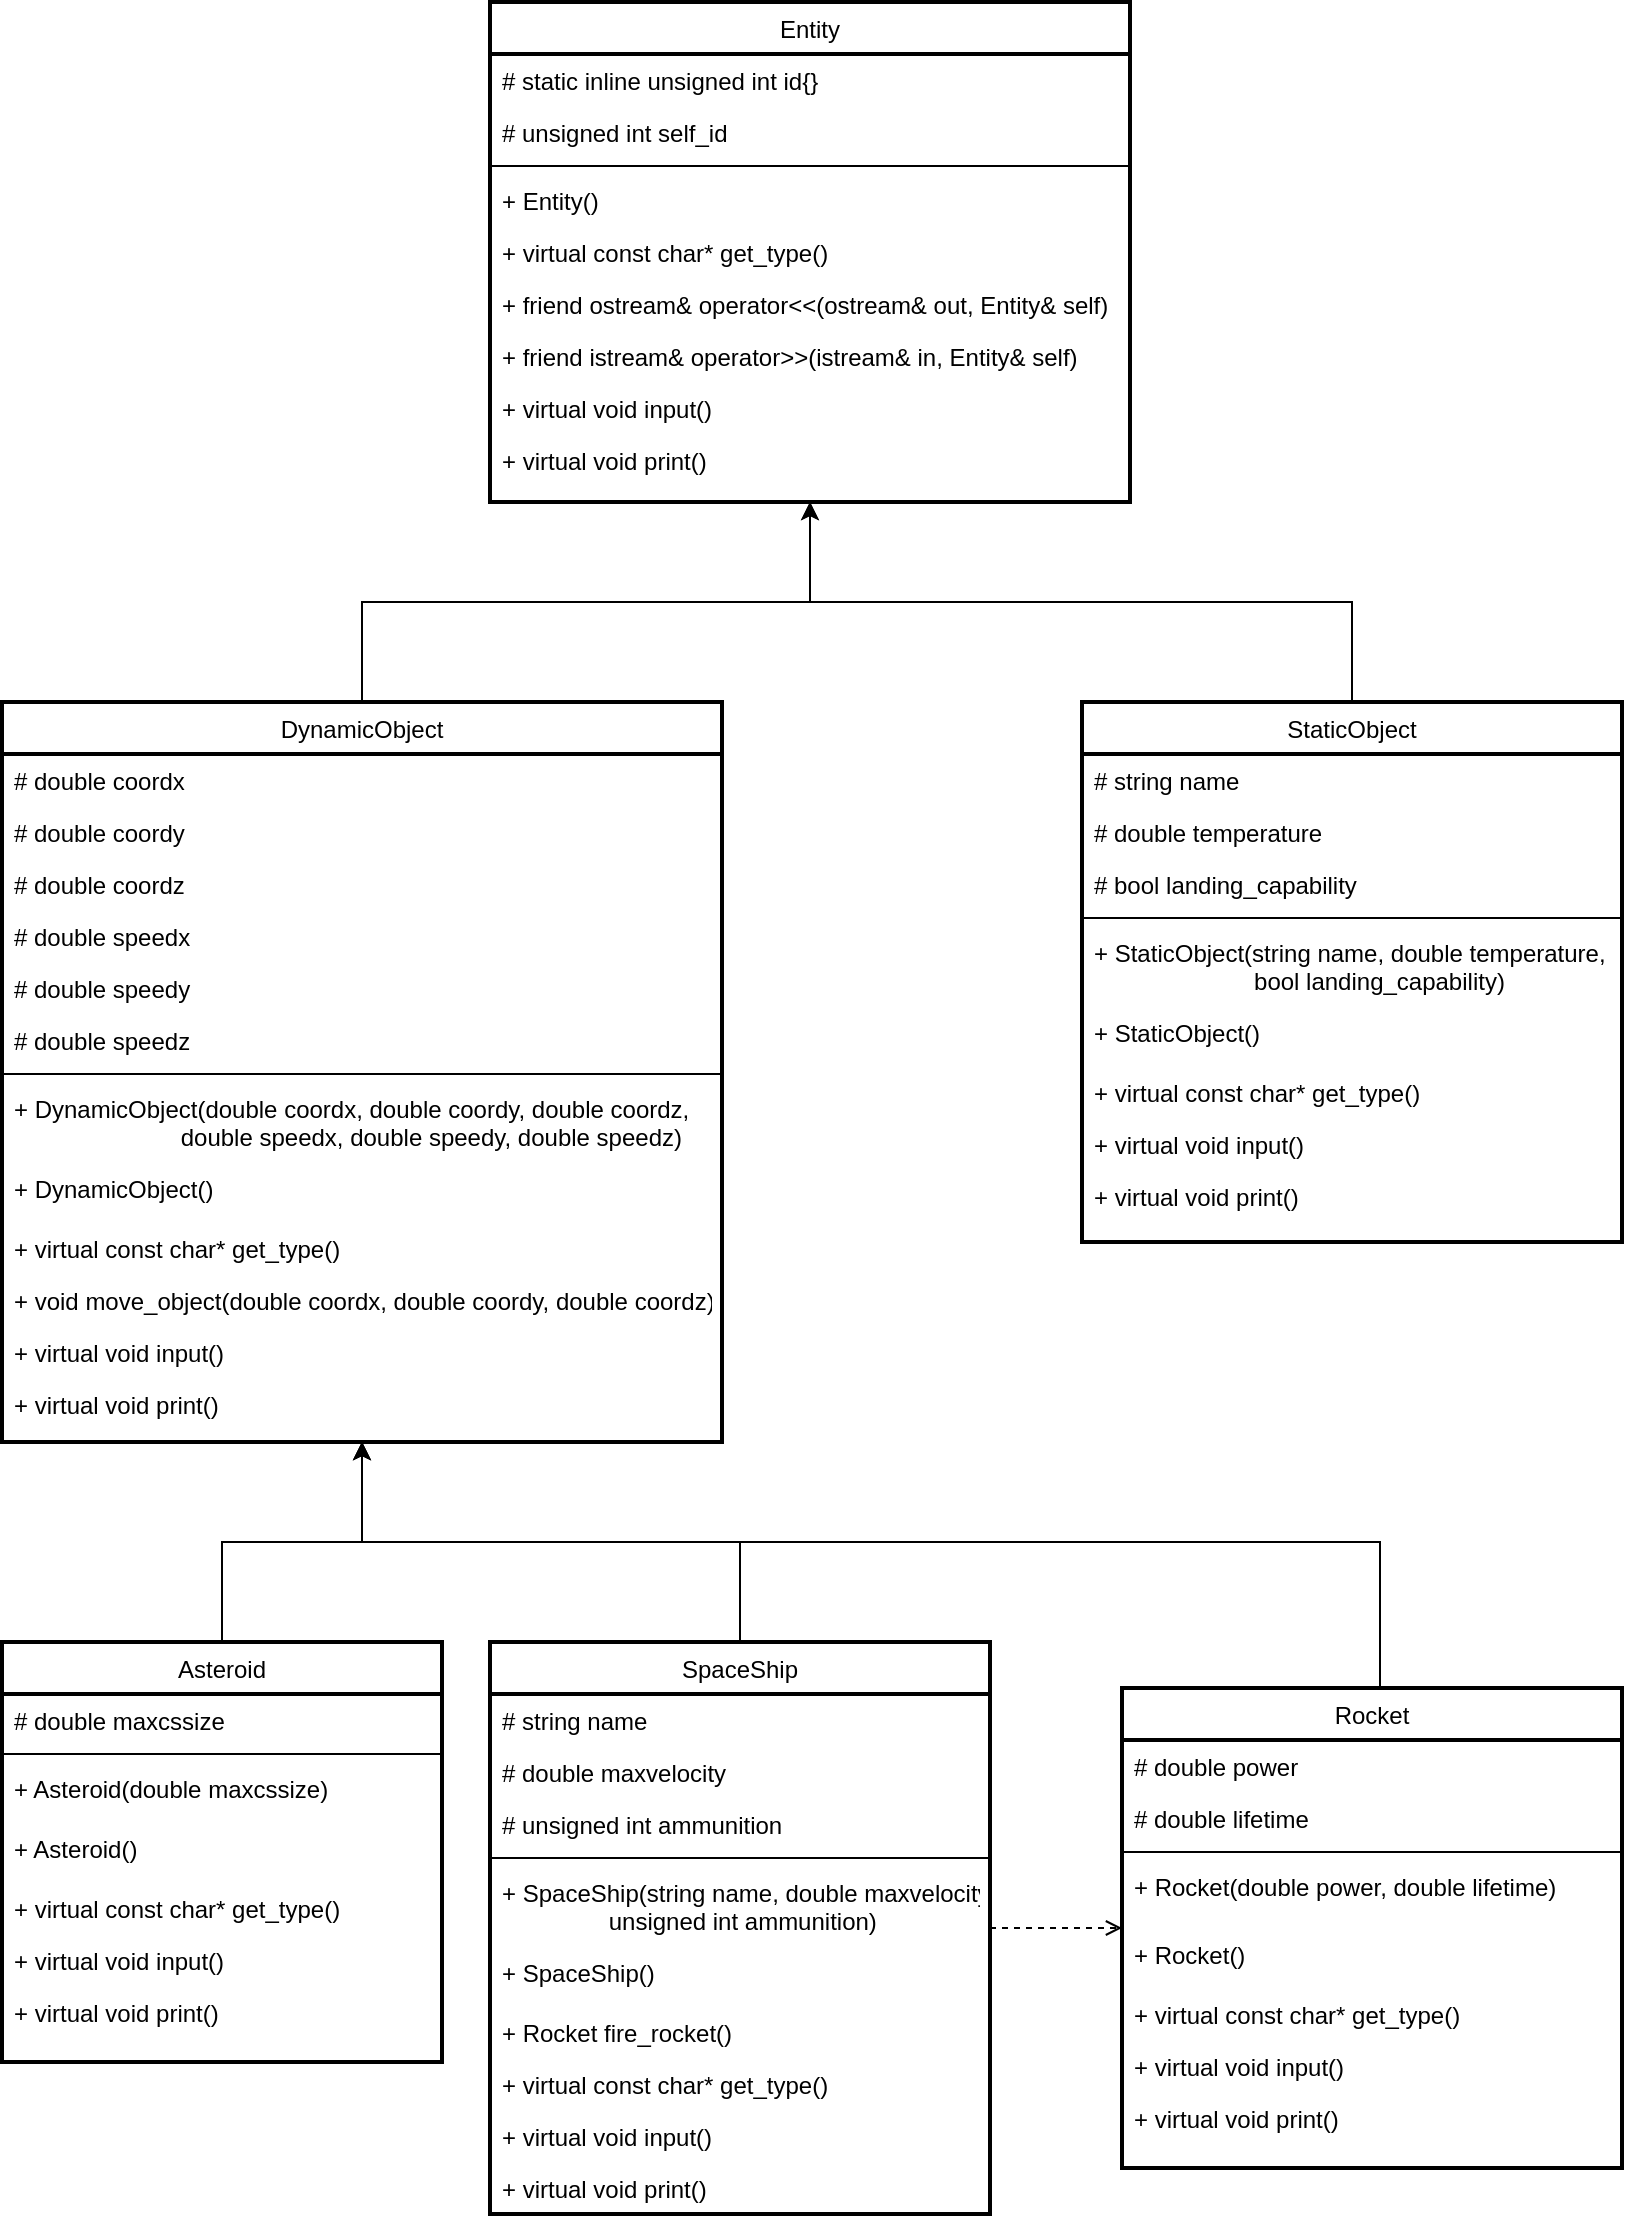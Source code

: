 <mxfile version="21.3.2" type="device">
  <diagram name="Страница 1" id="rWSBaZONI_ujTavnjbfF">
    <mxGraphModel dx="1009" dy="550" grid="1" gridSize="10" guides="1" tooltips="1" connect="1" arrows="1" fold="1" page="1" pageScale="1" pageWidth="827" pageHeight="1169" background="#FFFFFF" math="0" shadow="0">
      <root>
        <mxCell id="0" />
        <mxCell id="1" parent="0" />
        <mxCell id="entmrdIzcoo0nh64UQ4R-2" value="Entity" style="swimlane;fontStyle=0;align=center;verticalAlign=top;childLayout=stackLayout;horizontal=1;startSize=26;horizontalStack=0;resizeParent=1;resizeLast=0;collapsible=1;marginBottom=0;rounded=0;shadow=0;strokeWidth=2;" vertex="1" parent="1">
          <mxGeometry x="254" y="40" width="320" height="250" as="geometry">
            <mxRectangle x="230" y="140" width="160" height="26" as="alternateBounds" />
          </mxGeometry>
        </mxCell>
        <mxCell id="entmrdIzcoo0nh64UQ4R-3" value="# static inline unsigned int id{} " style="text;align=left;verticalAlign=top;spacingLeft=4;spacingRight=4;overflow=hidden;rotatable=0;points=[[0,0.5],[1,0.5]];portConstraint=eastwest;" vertex="1" parent="entmrdIzcoo0nh64UQ4R-2">
          <mxGeometry y="26" width="320" height="26" as="geometry" />
        </mxCell>
        <mxCell id="entmrdIzcoo0nh64UQ4R-10" value="# unsigned int self_id" style="text;align=left;verticalAlign=top;spacingLeft=4;spacingRight=4;overflow=hidden;rotatable=0;points=[[0,0.5],[1,0.5]];portConstraint=eastwest;" vertex="1" parent="entmrdIzcoo0nh64UQ4R-2">
          <mxGeometry y="52" width="320" height="26" as="geometry" />
        </mxCell>
        <mxCell id="entmrdIzcoo0nh64UQ4R-4" value="" style="line;html=1;strokeWidth=1;align=left;verticalAlign=middle;spacingTop=-1;spacingLeft=3;spacingRight=3;rotatable=0;labelPosition=right;points=[];portConstraint=eastwest;" vertex="1" parent="entmrdIzcoo0nh64UQ4R-2">
          <mxGeometry y="78" width="320" height="8" as="geometry" />
        </mxCell>
        <mxCell id="entmrdIzcoo0nh64UQ4R-5" value="+ Entity()" style="text;align=left;verticalAlign=top;spacingLeft=4;spacingRight=4;overflow=hidden;rotatable=0;points=[[0,0.5],[1,0.5]];portConstraint=eastwest;" vertex="1" parent="entmrdIzcoo0nh64UQ4R-2">
          <mxGeometry y="86" width="320" height="26" as="geometry" />
        </mxCell>
        <mxCell id="entmrdIzcoo0nh64UQ4R-6" value="+ virtual const char* get_type()" style="text;align=left;verticalAlign=top;spacingLeft=4;spacingRight=4;overflow=hidden;rotatable=0;points=[[0,0.5],[1,0.5]];portConstraint=eastwest;rounded=0;shadow=0;html=0;" vertex="1" parent="entmrdIzcoo0nh64UQ4R-2">
          <mxGeometry y="112" width="320" height="26" as="geometry" />
        </mxCell>
        <mxCell id="entmrdIzcoo0nh64UQ4R-7" value="+ friend ostream&amp; operator&lt;&lt;(ostream&amp; out, Entity&amp; self)" style="text;align=left;verticalAlign=top;spacingLeft=4;spacingRight=4;overflow=hidden;rotatable=0;points=[[0,0.5],[1,0.5]];portConstraint=eastwest;rounded=0;shadow=0;html=0;" vertex="1" parent="entmrdIzcoo0nh64UQ4R-2">
          <mxGeometry y="138" width="320" height="26" as="geometry" />
        </mxCell>
        <mxCell id="entmrdIzcoo0nh64UQ4R-8" value="+ friend istream&amp; operator&gt;&gt;(istream&amp; in, Entity&amp; self) &#xa;" style="text;align=left;verticalAlign=top;spacingLeft=4;spacingRight=4;overflow=hidden;rotatable=0;points=[[0,0.5],[1,0.5]];portConstraint=eastwest;rounded=0;shadow=0;html=0;" vertex="1" parent="entmrdIzcoo0nh64UQ4R-2">
          <mxGeometry y="164" width="320" height="26" as="geometry" />
        </mxCell>
        <mxCell id="entmrdIzcoo0nh64UQ4R-9" value="+ virtual void input() " style="text;align=left;verticalAlign=top;spacingLeft=4;spacingRight=4;overflow=hidden;rotatable=0;points=[[0,0.5],[1,0.5]];portConstraint=eastwest;rounded=0;shadow=0;html=0;" vertex="1" parent="entmrdIzcoo0nh64UQ4R-2">
          <mxGeometry y="190" width="320" height="26" as="geometry" />
        </mxCell>
        <mxCell id="entmrdIzcoo0nh64UQ4R-11" value="+ virtual void print() " style="text;align=left;verticalAlign=top;spacingLeft=4;spacingRight=4;overflow=hidden;rotatable=0;points=[[0,0.5],[1,0.5]];portConstraint=eastwest;rounded=0;shadow=0;html=0;" vertex="1" parent="entmrdIzcoo0nh64UQ4R-2">
          <mxGeometry y="216" width="320" height="26" as="geometry" />
        </mxCell>
        <mxCell id="entmrdIzcoo0nh64UQ4R-26" style="edgeStyle=orthogonalEdgeStyle;rounded=0;orthogonalLoop=1;jettySize=auto;html=1;entryX=0.5;entryY=1;entryDx=0;entryDy=0;" edge="1" parent="1" source="entmrdIzcoo0nh64UQ4R-12" target="entmrdIzcoo0nh64UQ4R-2">
          <mxGeometry relative="1" as="geometry" />
        </mxCell>
        <mxCell id="entmrdIzcoo0nh64UQ4R-12" value="DynamicObject" style="swimlane;fontStyle=0;align=center;verticalAlign=top;childLayout=stackLayout;horizontal=1;startSize=26;horizontalStack=0;resizeParent=1;resizeLast=0;collapsible=1;marginBottom=0;rounded=0;shadow=0;strokeWidth=2;" vertex="1" parent="1">
          <mxGeometry x="10" y="390" width="360" height="370" as="geometry">
            <mxRectangle x="230" y="140" width="160" height="26" as="alternateBounds" />
          </mxGeometry>
        </mxCell>
        <mxCell id="entmrdIzcoo0nh64UQ4R-23" value="# double coordx" style="text;align=left;verticalAlign=top;spacingLeft=4;spacingRight=4;overflow=hidden;rotatable=0;points=[[0,0.5],[1,0.5]];portConstraint=eastwest;" vertex="1" parent="entmrdIzcoo0nh64UQ4R-12">
          <mxGeometry y="26" width="360" height="26" as="geometry" />
        </mxCell>
        <mxCell id="entmrdIzcoo0nh64UQ4R-24" value="# double coordy" style="text;align=left;verticalAlign=top;spacingLeft=4;spacingRight=4;overflow=hidden;rotatable=0;points=[[0,0.5],[1,0.5]];portConstraint=eastwest;" vertex="1" parent="entmrdIzcoo0nh64UQ4R-12">
          <mxGeometry y="52" width="360" height="26" as="geometry" />
        </mxCell>
        <mxCell id="entmrdIzcoo0nh64UQ4R-25" value="# double coordz" style="text;align=left;verticalAlign=top;spacingLeft=4;spacingRight=4;overflow=hidden;rotatable=0;points=[[0,0.5],[1,0.5]];portConstraint=eastwest;" vertex="1" parent="entmrdIzcoo0nh64UQ4R-12">
          <mxGeometry y="78" width="360" height="26" as="geometry" />
        </mxCell>
        <mxCell id="entmrdIzcoo0nh64UQ4R-13" value="# double speedx" style="text;align=left;verticalAlign=top;spacingLeft=4;spacingRight=4;overflow=hidden;rotatable=0;points=[[0,0.5],[1,0.5]];portConstraint=eastwest;" vertex="1" parent="entmrdIzcoo0nh64UQ4R-12">
          <mxGeometry y="104" width="360" height="26" as="geometry" />
        </mxCell>
        <mxCell id="entmrdIzcoo0nh64UQ4R-14" value="# double speedy" style="text;align=left;verticalAlign=top;spacingLeft=4;spacingRight=4;overflow=hidden;rotatable=0;points=[[0,0.5],[1,0.5]];portConstraint=eastwest;" vertex="1" parent="entmrdIzcoo0nh64UQ4R-12">
          <mxGeometry y="130" width="360" height="26" as="geometry" />
        </mxCell>
        <mxCell id="entmrdIzcoo0nh64UQ4R-22" value="# double speedz" style="text;align=left;verticalAlign=top;spacingLeft=4;spacingRight=4;overflow=hidden;rotatable=0;points=[[0,0.5],[1,0.5]];portConstraint=eastwest;" vertex="1" parent="entmrdIzcoo0nh64UQ4R-12">
          <mxGeometry y="156" width="360" height="26" as="geometry" />
        </mxCell>
        <mxCell id="entmrdIzcoo0nh64UQ4R-15" value="" style="line;html=1;strokeWidth=1;align=left;verticalAlign=middle;spacingTop=-1;spacingLeft=3;spacingRight=3;rotatable=0;labelPosition=right;points=[];portConstraint=eastwest;" vertex="1" parent="entmrdIzcoo0nh64UQ4R-12">
          <mxGeometry y="182" width="360" height="8" as="geometry" />
        </mxCell>
        <mxCell id="entmrdIzcoo0nh64UQ4R-16" value="+ DynamicObject(double coordx, double coordy, double coordz,&#xa;                         double speedx, double speedy, double speedz)" style="text;align=left;verticalAlign=top;spacingLeft=4;spacingRight=4;overflow=hidden;rotatable=0;points=[[0,0.5],[1,0.5]];portConstraint=eastwest;" vertex="1" parent="entmrdIzcoo0nh64UQ4R-12">
          <mxGeometry y="190" width="360" height="40" as="geometry" />
        </mxCell>
        <mxCell id="entmrdIzcoo0nh64UQ4R-28" value="+ DynamicObject()" style="text;align=left;verticalAlign=top;spacingLeft=4;spacingRight=4;overflow=hidden;rotatable=0;points=[[0,0.5],[1,0.5]];portConstraint=eastwest;" vertex="1" parent="entmrdIzcoo0nh64UQ4R-12">
          <mxGeometry y="230" width="360" height="30" as="geometry" />
        </mxCell>
        <mxCell id="entmrdIzcoo0nh64UQ4R-17" value="+ virtual const char* get_type()" style="text;align=left;verticalAlign=top;spacingLeft=4;spacingRight=4;overflow=hidden;rotatable=0;points=[[0,0.5],[1,0.5]];portConstraint=eastwest;rounded=0;shadow=0;html=0;" vertex="1" parent="entmrdIzcoo0nh64UQ4R-12">
          <mxGeometry y="260" width="360" height="26" as="geometry" />
        </mxCell>
        <mxCell id="entmrdIzcoo0nh64UQ4R-29" value="+ void move_object(double coordx, double coordy, double coordz)" style="text;align=left;verticalAlign=top;spacingLeft=4;spacingRight=4;overflow=hidden;rotatable=0;points=[[0,0.5],[1,0.5]];portConstraint=eastwest;rounded=0;shadow=0;html=0;" vertex="1" parent="entmrdIzcoo0nh64UQ4R-12">
          <mxGeometry y="286" width="360" height="26" as="geometry" />
        </mxCell>
        <mxCell id="entmrdIzcoo0nh64UQ4R-20" value="+ virtual void input() " style="text;align=left;verticalAlign=top;spacingLeft=4;spacingRight=4;overflow=hidden;rotatable=0;points=[[0,0.5],[1,0.5]];portConstraint=eastwest;rounded=0;shadow=0;html=0;" vertex="1" parent="entmrdIzcoo0nh64UQ4R-12">
          <mxGeometry y="312" width="360" height="26" as="geometry" />
        </mxCell>
        <mxCell id="entmrdIzcoo0nh64UQ4R-21" value="+ virtual void print() " style="text;align=left;verticalAlign=top;spacingLeft=4;spacingRight=4;overflow=hidden;rotatable=0;points=[[0,0.5],[1,0.5]];portConstraint=eastwest;rounded=0;shadow=0;html=0;" vertex="1" parent="entmrdIzcoo0nh64UQ4R-12">
          <mxGeometry y="338" width="360" height="26" as="geometry" />
        </mxCell>
        <mxCell id="entmrdIzcoo0nh64UQ4R-44" style="edgeStyle=orthogonalEdgeStyle;rounded=0;orthogonalLoop=1;jettySize=auto;html=1;entryX=0.5;entryY=1;entryDx=0;entryDy=0;" edge="1" parent="1" source="entmrdIzcoo0nh64UQ4R-30" target="entmrdIzcoo0nh64UQ4R-2">
          <mxGeometry relative="1" as="geometry" />
        </mxCell>
        <mxCell id="entmrdIzcoo0nh64UQ4R-30" value="StaticObject" style="swimlane;fontStyle=0;align=center;verticalAlign=top;childLayout=stackLayout;horizontal=1;startSize=26;horizontalStack=0;resizeParent=1;resizeLast=0;collapsible=1;marginBottom=0;rounded=0;shadow=0;strokeWidth=2;" vertex="1" parent="1">
          <mxGeometry x="550" y="390" width="270" height="270" as="geometry">
            <mxRectangle x="230" y="140" width="160" height="26" as="alternateBounds" />
          </mxGeometry>
        </mxCell>
        <mxCell id="entmrdIzcoo0nh64UQ4R-31" value="# string name" style="text;align=left;verticalAlign=top;spacingLeft=4;spacingRight=4;overflow=hidden;rotatable=0;points=[[0,0.5],[1,0.5]];portConstraint=eastwest;" vertex="1" parent="entmrdIzcoo0nh64UQ4R-30">
          <mxGeometry y="26" width="270" height="26" as="geometry" />
        </mxCell>
        <mxCell id="entmrdIzcoo0nh64UQ4R-32" value="# double temperature" style="text;align=left;verticalAlign=top;spacingLeft=4;spacingRight=4;overflow=hidden;rotatable=0;points=[[0,0.5],[1,0.5]];portConstraint=eastwest;" vertex="1" parent="entmrdIzcoo0nh64UQ4R-30">
          <mxGeometry y="52" width="270" height="26" as="geometry" />
        </mxCell>
        <mxCell id="entmrdIzcoo0nh64UQ4R-33" value="# bool landing_capability" style="text;align=left;verticalAlign=top;spacingLeft=4;spacingRight=4;overflow=hidden;rotatable=0;points=[[0,0.5],[1,0.5]];portConstraint=eastwest;" vertex="1" parent="entmrdIzcoo0nh64UQ4R-30">
          <mxGeometry y="78" width="270" height="26" as="geometry" />
        </mxCell>
        <mxCell id="entmrdIzcoo0nh64UQ4R-37" value="" style="line;html=1;strokeWidth=1;align=left;verticalAlign=middle;spacingTop=-1;spacingLeft=3;spacingRight=3;rotatable=0;labelPosition=right;points=[];portConstraint=eastwest;" vertex="1" parent="entmrdIzcoo0nh64UQ4R-30">
          <mxGeometry y="104" width="270" height="8" as="geometry" />
        </mxCell>
        <mxCell id="entmrdIzcoo0nh64UQ4R-38" value="+ StaticObject(string name, double temperature, &#xa;                        bool landing_capability)" style="text;align=left;verticalAlign=top;spacingLeft=4;spacingRight=4;overflow=hidden;rotatable=0;points=[[0,0.5],[1,0.5]];portConstraint=eastwest;" vertex="1" parent="entmrdIzcoo0nh64UQ4R-30">
          <mxGeometry y="112" width="270" height="40" as="geometry" />
        </mxCell>
        <mxCell id="entmrdIzcoo0nh64UQ4R-39" value="+ StaticObject()" style="text;align=left;verticalAlign=top;spacingLeft=4;spacingRight=4;overflow=hidden;rotatable=0;points=[[0,0.5],[1,0.5]];portConstraint=eastwest;" vertex="1" parent="entmrdIzcoo0nh64UQ4R-30">
          <mxGeometry y="152" width="270" height="30" as="geometry" />
        </mxCell>
        <mxCell id="entmrdIzcoo0nh64UQ4R-40" value="+ virtual const char* get_type()" style="text;align=left;verticalAlign=top;spacingLeft=4;spacingRight=4;overflow=hidden;rotatable=0;points=[[0,0.5],[1,0.5]];portConstraint=eastwest;rounded=0;shadow=0;html=0;" vertex="1" parent="entmrdIzcoo0nh64UQ4R-30">
          <mxGeometry y="182" width="270" height="26" as="geometry" />
        </mxCell>
        <mxCell id="entmrdIzcoo0nh64UQ4R-42" value="+ virtual void input() " style="text;align=left;verticalAlign=top;spacingLeft=4;spacingRight=4;overflow=hidden;rotatable=0;points=[[0,0.5],[1,0.5]];portConstraint=eastwest;rounded=0;shadow=0;html=0;" vertex="1" parent="entmrdIzcoo0nh64UQ4R-30">
          <mxGeometry y="208" width="270" height="26" as="geometry" />
        </mxCell>
        <mxCell id="entmrdIzcoo0nh64UQ4R-43" value="+ virtual void print() " style="text;align=left;verticalAlign=top;spacingLeft=4;spacingRight=4;overflow=hidden;rotatable=0;points=[[0,0.5],[1,0.5]];portConstraint=eastwest;rounded=0;shadow=0;html=0;" vertex="1" parent="entmrdIzcoo0nh64UQ4R-30">
          <mxGeometry y="234" width="270" height="26" as="geometry" />
        </mxCell>
        <mxCell id="entmrdIzcoo0nh64UQ4R-59" style="edgeStyle=orthogonalEdgeStyle;rounded=0;orthogonalLoop=1;jettySize=auto;html=1;" edge="1" parent="1" source="entmrdIzcoo0nh64UQ4R-45" target="entmrdIzcoo0nh64UQ4R-12">
          <mxGeometry relative="1" as="geometry" />
        </mxCell>
        <mxCell id="entmrdIzcoo0nh64UQ4R-45" value="Asteroid" style="swimlane;fontStyle=0;align=center;verticalAlign=top;childLayout=stackLayout;horizontal=1;startSize=26;horizontalStack=0;resizeParent=1;resizeLast=0;collapsible=1;marginBottom=0;rounded=0;shadow=0;strokeWidth=2;" vertex="1" parent="1">
          <mxGeometry x="10" y="860" width="220" height="210" as="geometry">
            <mxRectangle x="230" y="140" width="160" height="26" as="alternateBounds" />
          </mxGeometry>
        </mxCell>
        <mxCell id="entmrdIzcoo0nh64UQ4R-46" value="# double maxcssize" style="text;align=left;verticalAlign=top;spacingLeft=4;spacingRight=4;overflow=hidden;rotatable=0;points=[[0,0.5],[1,0.5]];portConstraint=eastwest;" vertex="1" parent="entmrdIzcoo0nh64UQ4R-45">
          <mxGeometry y="26" width="220" height="26" as="geometry" />
        </mxCell>
        <mxCell id="entmrdIzcoo0nh64UQ4R-52" value="" style="line;html=1;strokeWidth=1;align=left;verticalAlign=middle;spacingTop=-1;spacingLeft=3;spacingRight=3;rotatable=0;labelPosition=right;points=[];portConstraint=eastwest;" vertex="1" parent="entmrdIzcoo0nh64UQ4R-45">
          <mxGeometry y="52" width="220" height="8" as="geometry" />
        </mxCell>
        <mxCell id="entmrdIzcoo0nh64UQ4R-53" value="+ Asteroid(double maxcssize)" style="text;align=left;verticalAlign=top;spacingLeft=4;spacingRight=4;overflow=hidden;rotatable=0;points=[[0,0.5],[1,0.5]];portConstraint=eastwest;" vertex="1" parent="entmrdIzcoo0nh64UQ4R-45">
          <mxGeometry y="60" width="220" height="30" as="geometry" />
        </mxCell>
        <mxCell id="entmrdIzcoo0nh64UQ4R-54" value="+ Asteroid()" style="text;align=left;verticalAlign=top;spacingLeft=4;spacingRight=4;overflow=hidden;rotatable=0;points=[[0,0.5],[1,0.5]];portConstraint=eastwest;" vertex="1" parent="entmrdIzcoo0nh64UQ4R-45">
          <mxGeometry y="90" width="220" height="30" as="geometry" />
        </mxCell>
        <mxCell id="entmrdIzcoo0nh64UQ4R-55" value="+ virtual const char* get_type()" style="text;align=left;verticalAlign=top;spacingLeft=4;spacingRight=4;overflow=hidden;rotatable=0;points=[[0,0.5],[1,0.5]];portConstraint=eastwest;rounded=0;shadow=0;html=0;" vertex="1" parent="entmrdIzcoo0nh64UQ4R-45">
          <mxGeometry y="120" width="220" height="26" as="geometry" />
        </mxCell>
        <mxCell id="entmrdIzcoo0nh64UQ4R-57" value="+ virtual void input() " style="text;align=left;verticalAlign=top;spacingLeft=4;spacingRight=4;overflow=hidden;rotatable=0;points=[[0,0.5],[1,0.5]];portConstraint=eastwest;rounded=0;shadow=0;html=0;" vertex="1" parent="entmrdIzcoo0nh64UQ4R-45">
          <mxGeometry y="146" width="220" height="26" as="geometry" />
        </mxCell>
        <mxCell id="entmrdIzcoo0nh64UQ4R-58" value="+ virtual void print() " style="text;align=left;verticalAlign=top;spacingLeft=4;spacingRight=4;overflow=hidden;rotatable=0;points=[[0,0.5],[1,0.5]];portConstraint=eastwest;rounded=0;shadow=0;html=0;" vertex="1" parent="entmrdIzcoo0nh64UQ4R-45">
          <mxGeometry y="172" width="220" height="26" as="geometry" />
        </mxCell>
        <mxCell id="entmrdIzcoo0nh64UQ4R-70" style="edgeStyle=orthogonalEdgeStyle;rounded=0;orthogonalLoop=1;jettySize=auto;html=1;" edge="1" parent="1" source="entmrdIzcoo0nh64UQ4R-60" target="entmrdIzcoo0nh64UQ4R-12">
          <mxGeometry relative="1" as="geometry" />
        </mxCell>
        <mxCell id="entmrdIzcoo0nh64UQ4R-85" style="edgeStyle=orthogonalEdgeStyle;rounded=0;orthogonalLoop=1;jettySize=auto;html=1;dashed=1;endArrow=open;endFill=0;" edge="1" parent="1" source="entmrdIzcoo0nh64UQ4R-60" target="entmrdIzcoo0nh64UQ4R-72">
          <mxGeometry relative="1" as="geometry" />
        </mxCell>
        <mxCell id="entmrdIzcoo0nh64UQ4R-60" value="SpaceShip" style="swimlane;fontStyle=0;align=center;verticalAlign=top;childLayout=stackLayout;horizontal=1;startSize=26;horizontalStack=0;resizeParent=1;resizeLast=0;collapsible=1;marginBottom=0;rounded=0;shadow=0;strokeWidth=2;" vertex="1" parent="1">
          <mxGeometry x="254" y="860" width="250" height="286" as="geometry">
            <mxRectangle x="230" y="140" width="160" height="26" as="alternateBounds" />
          </mxGeometry>
        </mxCell>
        <mxCell id="entmrdIzcoo0nh64UQ4R-68" value="# string name" style="text;align=left;verticalAlign=top;spacingLeft=4;spacingRight=4;overflow=hidden;rotatable=0;points=[[0,0.5],[1,0.5]];portConstraint=eastwest;" vertex="1" parent="entmrdIzcoo0nh64UQ4R-60">
          <mxGeometry y="26" width="250" height="26" as="geometry" />
        </mxCell>
        <mxCell id="entmrdIzcoo0nh64UQ4R-61" value="# double maxvelocity" style="text;align=left;verticalAlign=top;spacingLeft=4;spacingRight=4;overflow=hidden;rotatable=0;points=[[0,0.5],[1,0.5]];portConstraint=eastwest;" vertex="1" parent="entmrdIzcoo0nh64UQ4R-60">
          <mxGeometry y="52" width="250" height="26" as="geometry" />
        </mxCell>
        <mxCell id="entmrdIzcoo0nh64UQ4R-69" value="# unsigned int ammunition" style="text;align=left;verticalAlign=top;spacingLeft=4;spacingRight=4;overflow=hidden;rotatable=0;points=[[0,0.5],[1,0.5]];portConstraint=eastwest;" vertex="1" parent="entmrdIzcoo0nh64UQ4R-60">
          <mxGeometry y="78" width="250" height="26" as="geometry" />
        </mxCell>
        <mxCell id="entmrdIzcoo0nh64UQ4R-62" value="" style="line;html=1;strokeWidth=1;align=left;verticalAlign=middle;spacingTop=-1;spacingLeft=3;spacingRight=3;rotatable=0;labelPosition=right;points=[];portConstraint=eastwest;" vertex="1" parent="entmrdIzcoo0nh64UQ4R-60">
          <mxGeometry y="104" width="250" height="8" as="geometry" />
        </mxCell>
        <mxCell id="entmrdIzcoo0nh64UQ4R-63" value="+ SpaceShip(string name, double maxvelocity, &#xa;                unsigned int ammunition)" style="text;align=left;verticalAlign=top;spacingLeft=4;spacingRight=4;overflow=hidden;rotatable=0;points=[[0,0.5],[1,0.5]];portConstraint=eastwest;" vertex="1" parent="entmrdIzcoo0nh64UQ4R-60">
          <mxGeometry y="112" width="250" height="40" as="geometry" />
        </mxCell>
        <mxCell id="entmrdIzcoo0nh64UQ4R-64" value="+ SpaceShip()" style="text;align=left;verticalAlign=top;spacingLeft=4;spacingRight=4;overflow=hidden;rotatable=0;points=[[0,0.5],[1,0.5]];portConstraint=eastwest;" vertex="1" parent="entmrdIzcoo0nh64UQ4R-60">
          <mxGeometry y="152" width="250" height="30" as="geometry" />
        </mxCell>
        <mxCell id="entmrdIzcoo0nh64UQ4R-71" value="+ Rocket fire_rocket()" style="text;align=left;verticalAlign=top;spacingLeft=4;spacingRight=4;overflow=hidden;rotatable=0;points=[[0,0.5],[1,0.5]];portConstraint=eastwest;rounded=0;shadow=0;html=0;" vertex="1" parent="entmrdIzcoo0nh64UQ4R-60">
          <mxGeometry y="182" width="250" height="26" as="geometry" />
        </mxCell>
        <mxCell id="entmrdIzcoo0nh64UQ4R-65" value="+ virtual const char* get_type()" style="text;align=left;verticalAlign=top;spacingLeft=4;spacingRight=4;overflow=hidden;rotatable=0;points=[[0,0.5],[1,0.5]];portConstraint=eastwest;rounded=0;shadow=0;html=0;" vertex="1" parent="entmrdIzcoo0nh64UQ4R-60">
          <mxGeometry y="208" width="250" height="26" as="geometry" />
        </mxCell>
        <mxCell id="entmrdIzcoo0nh64UQ4R-66" value="+ virtual void input() " style="text;align=left;verticalAlign=top;spacingLeft=4;spacingRight=4;overflow=hidden;rotatable=0;points=[[0,0.5],[1,0.5]];portConstraint=eastwest;rounded=0;shadow=0;html=0;" vertex="1" parent="entmrdIzcoo0nh64UQ4R-60">
          <mxGeometry y="234" width="250" height="26" as="geometry" />
        </mxCell>
        <mxCell id="entmrdIzcoo0nh64UQ4R-67" value="+ virtual void print() " style="text;align=left;verticalAlign=top;spacingLeft=4;spacingRight=4;overflow=hidden;rotatable=0;points=[[0,0.5],[1,0.5]];portConstraint=eastwest;rounded=0;shadow=0;html=0;" vertex="1" parent="entmrdIzcoo0nh64UQ4R-60">
          <mxGeometry y="260" width="250" height="26" as="geometry" />
        </mxCell>
        <mxCell id="entmrdIzcoo0nh64UQ4R-83" style="edgeStyle=orthogonalEdgeStyle;rounded=0;orthogonalLoop=1;jettySize=auto;html=1;" edge="1" parent="1" source="entmrdIzcoo0nh64UQ4R-72" target="entmrdIzcoo0nh64UQ4R-12">
          <mxGeometry relative="1" as="geometry">
            <Array as="points">
              <mxPoint x="699" y="810" />
              <mxPoint x="190" y="810" />
            </Array>
          </mxGeometry>
        </mxCell>
        <mxCell id="entmrdIzcoo0nh64UQ4R-72" value="Rocket" style="swimlane;fontStyle=0;align=center;verticalAlign=top;childLayout=stackLayout;horizontal=1;startSize=26;horizontalStack=0;resizeParent=1;resizeLast=0;collapsible=1;marginBottom=0;rounded=0;shadow=0;strokeWidth=2;" vertex="1" parent="1">
          <mxGeometry x="570" y="883" width="250" height="240" as="geometry">
            <mxRectangle x="230" y="140" width="160" height="26" as="alternateBounds" />
          </mxGeometry>
        </mxCell>
        <mxCell id="entmrdIzcoo0nh64UQ4R-74" value="# double power" style="text;align=left;verticalAlign=top;spacingLeft=4;spacingRight=4;overflow=hidden;rotatable=0;points=[[0,0.5],[1,0.5]];portConstraint=eastwest;" vertex="1" parent="entmrdIzcoo0nh64UQ4R-72">
          <mxGeometry y="26" width="250" height="26" as="geometry" />
        </mxCell>
        <mxCell id="entmrdIzcoo0nh64UQ4R-75" value="# double lifetime" style="text;align=left;verticalAlign=top;spacingLeft=4;spacingRight=4;overflow=hidden;rotatable=0;points=[[0,0.5],[1,0.5]];portConstraint=eastwest;" vertex="1" parent="entmrdIzcoo0nh64UQ4R-72">
          <mxGeometry y="52" width="250" height="26" as="geometry" />
        </mxCell>
        <mxCell id="entmrdIzcoo0nh64UQ4R-76" value="" style="line;html=1;strokeWidth=1;align=left;verticalAlign=middle;spacingTop=-1;spacingLeft=3;spacingRight=3;rotatable=0;labelPosition=right;points=[];portConstraint=eastwest;" vertex="1" parent="entmrdIzcoo0nh64UQ4R-72">
          <mxGeometry y="78" width="250" height="8" as="geometry" />
        </mxCell>
        <mxCell id="entmrdIzcoo0nh64UQ4R-77" value="+ Rocket(double power, double lifetime)" style="text;align=left;verticalAlign=top;spacingLeft=4;spacingRight=4;overflow=hidden;rotatable=0;points=[[0,0.5],[1,0.5]];portConstraint=eastwest;" vertex="1" parent="entmrdIzcoo0nh64UQ4R-72">
          <mxGeometry y="86" width="250" height="34" as="geometry" />
        </mxCell>
        <mxCell id="entmrdIzcoo0nh64UQ4R-78" value="+ Rocket()" style="text;align=left;verticalAlign=top;spacingLeft=4;spacingRight=4;overflow=hidden;rotatable=0;points=[[0,0.5],[1,0.5]];portConstraint=eastwest;" vertex="1" parent="entmrdIzcoo0nh64UQ4R-72">
          <mxGeometry y="120" width="250" height="30" as="geometry" />
        </mxCell>
        <mxCell id="entmrdIzcoo0nh64UQ4R-80" value="+ virtual const char* get_type()" style="text;align=left;verticalAlign=top;spacingLeft=4;spacingRight=4;overflow=hidden;rotatable=0;points=[[0,0.5],[1,0.5]];portConstraint=eastwest;rounded=0;shadow=0;html=0;" vertex="1" parent="entmrdIzcoo0nh64UQ4R-72">
          <mxGeometry y="150" width="250" height="26" as="geometry" />
        </mxCell>
        <mxCell id="entmrdIzcoo0nh64UQ4R-81" value="+ virtual void input() " style="text;align=left;verticalAlign=top;spacingLeft=4;spacingRight=4;overflow=hidden;rotatable=0;points=[[0,0.5],[1,0.5]];portConstraint=eastwest;rounded=0;shadow=0;html=0;" vertex="1" parent="entmrdIzcoo0nh64UQ4R-72">
          <mxGeometry y="176" width="250" height="26" as="geometry" />
        </mxCell>
        <mxCell id="entmrdIzcoo0nh64UQ4R-82" value="+ virtual void print() " style="text;align=left;verticalAlign=top;spacingLeft=4;spacingRight=4;overflow=hidden;rotatable=0;points=[[0,0.5],[1,0.5]];portConstraint=eastwest;rounded=0;shadow=0;html=0;" vertex="1" parent="entmrdIzcoo0nh64UQ4R-72">
          <mxGeometry y="202" width="250" height="26" as="geometry" />
        </mxCell>
      </root>
    </mxGraphModel>
  </diagram>
</mxfile>
